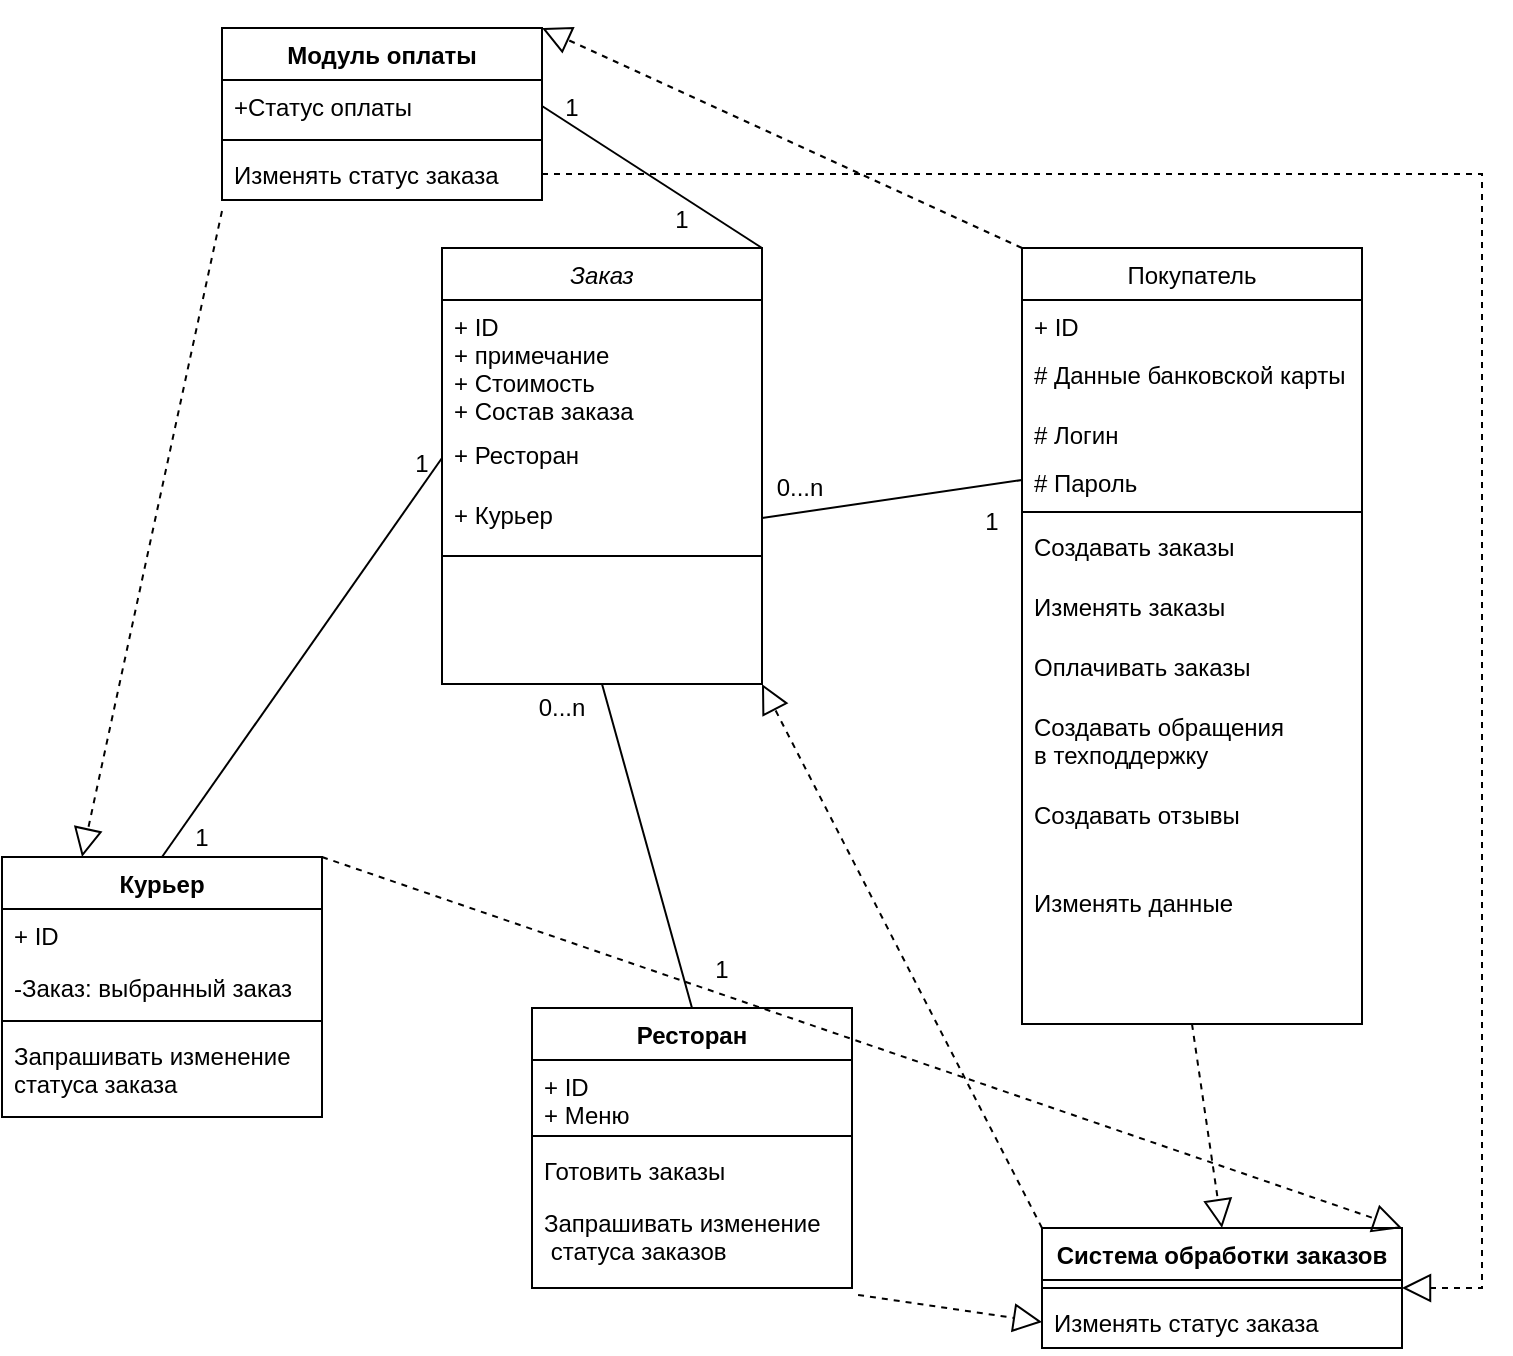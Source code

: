 <mxfile version="20.5.1" type="github">
  <diagram id="C5RBs43oDa-KdzZeNtuy" name="Page-1">
    <mxGraphModel dx="1238" dy="1858" grid="1" gridSize="10" guides="1" tooltips="1" connect="1" arrows="1" fold="1" page="1" pageScale="1" pageWidth="827" pageHeight="1169" math="0" shadow="0">
      <root>
        <mxCell id="WIyWlLk6GJQsqaUBKTNV-0" />
        <mxCell id="WIyWlLk6GJQsqaUBKTNV-1" parent="WIyWlLk6GJQsqaUBKTNV-0" />
        <mxCell id="zkfFHV4jXpPFQw0GAbJ--0" value="Заказ" style="swimlane;fontStyle=2;align=center;verticalAlign=top;childLayout=stackLayout;horizontal=1;startSize=26;horizontalStack=0;resizeParent=1;resizeLast=0;collapsible=1;marginBottom=0;rounded=0;shadow=0;strokeWidth=1;" parent="WIyWlLk6GJQsqaUBKTNV-1" vertex="1">
          <mxGeometry x="220" y="120" width="160" height="218" as="geometry">
            <mxRectangle x="220" y="120" width="160" height="26" as="alternateBounds" />
          </mxGeometry>
        </mxCell>
        <mxCell id="-Dg_goSpoGg8Bxp5bxXI-58" value="+ ID&#xa;+ примечание&#xa;+ Стоимость&#xa;+ Состав заказа" style="text;align=left;verticalAlign=top;spacingLeft=4;spacingRight=4;overflow=hidden;rotatable=0;points=[[0,0.5],[1,0.5]];portConstraint=eastwest;" vertex="1" parent="zkfFHV4jXpPFQw0GAbJ--0">
          <mxGeometry y="26" width="160" height="64" as="geometry" />
        </mxCell>
        <mxCell id="-Dg_goSpoGg8Bxp5bxXI-59" value="+ Ресторан" style="text;align=left;verticalAlign=top;spacingLeft=4;spacingRight=4;overflow=hidden;rotatable=0;points=[[0,0.5],[1,0.5]];portConstraint=eastwest;" vertex="1" parent="zkfFHV4jXpPFQw0GAbJ--0">
          <mxGeometry y="90" width="160" height="30" as="geometry" />
        </mxCell>
        <mxCell id="zkfFHV4jXpPFQw0GAbJ--5" value="+ Курьер" style="text;align=left;verticalAlign=top;spacingLeft=4;spacingRight=4;overflow=hidden;rotatable=0;points=[[0,0.5],[1,0.5]];portConstraint=eastwest;" parent="zkfFHV4jXpPFQw0GAbJ--0" vertex="1">
          <mxGeometry y="120" width="160" height="30" as="geometry" />
        </mxCell>
        <mxCell id="zkfFHV4jXpPFQw0GAbJ--4" value="" style="line;html=1;strokeWidth=1;align=left;verticalAlign=middle;spacingTop=-1;spacingLeft=3;spacingRight=3;rotatable=0;labelPosition=right;points=[];portConstraint=eastwest;" parent="zkfFHV4jXpPFQw0GAbJ--0" vertex="1">
          <mxGeometry y="150" width="160" height="8" as="geometry" />
        </mxCell>
        <mxCell id="zkfFHV4jXpPFQw0GAbJ--6" value="Покупатель" style="swimlane;fontStyle=0;align=center;verticalAlign=top;childLayout=stackLayout;horizontal=1;startSize=26;horizontalStack=0;resizeParent=1;resizeLast=0;collapsible=1;marginBottom=0;rounded=0;shadow=0;strokeWidth=1;" parent="WIyWlLk6GJQsqaUBKTNV-1" vertex="1">
          <mxGeometry x="510" y="120" width="170" height="388" as="geometry">
            <mxRectangle x="130" y="380" width="160" height="26" as="alternateBounds" />
          </mxGeometry>
        </mxCell>
        <mxCell id="-Dg_goSpoGg8Bxp5bxXI-35" value="+ ID&#xa;" style="text;align=left;verticalAlign=top;spacingLeft=4;spacingRight=4;overflow=hidden;rotatable=0;points=[[0,0.5],[1,0.5]];portConstraint=eastwest;" vertex="1" parent="zkfFHV4jXpPFQw0GAbJ--6">
          <mxGeometry y="26" width="170" height="24" as="geometry" />
        </mxCell>
        <mxCell id="-Dg_goSpoGg8Bxp5bxXI-38" value="# Данные банковской карты" style="text;align=left;verticalAlign=top;spacingLeft=4;spacingRight=4;overflow=hidden;rotatable=0;points=[[0,0.5],[1,0.5]];portConstraint=eastwest;" vertex="1" parent="zkfFHV4jXpPFQw0GAbJ--6">
          <mxGeometry y="50" width="170" height="30" as="geometry" />
        </mxCell>
        <mxCell id="-Dg_goSpoGg8Bxp5bxXI-36" value="# Логин" style="text;align=left;verticalAlign=top;spacingLeft=4;spacingRight=4;overflow=hidden;rotatable=0;points=[[0,0.5],[1,0.5]];portConstraint=eastwest;" vertex="1" parent="zkfFHV4jXpPFQw0GAbJ--6">
          <mxGeometry y="80" width="170" height="24" as="geometry" />
        </mxCell>
        <mxCell id="zkfFHV4jXpPFQw0GAbJ--7" value="# Пароль" style="text;align=left;verticalAlign=top;spacingLeft=4;spacingRight=4;overflow=hidden;rotatable=0;points=[[0,0.5],[1,0.5]];portConstraint=eastwest;" parent="zkfFHV4jXpPFQw0GAbJ--6" vertex="1">
          <mxGeometry y="104" width="170" height="24" as="geometry" />
        </mxCell>
        <mxCell id="zkfFHV4jXpPFQw0GAbJ--9" value="" style="line;html=1;strokeWidth=1;align=left;verticalAlign=middle;spacingTop=-1;spacingLeft=3;spacingRight=3;rotatable=0;labelPosition=right;points=[];portConstraint=eastwest;" parent="zkfFHV4jXpPFQw0GAbJ--6" vertex="1">
          <mxGeometry y="128" width="170" height="8" as="geometry" />
        </mxCell>
        <mxCell id="-Dg_goSpoGg8Bxp5bxXI-39" value="Создавать заказы" style="text;align=left;verticalAlign=top;spacingLeft=4;spacingRight=4;overflow=hidden;rotatable=0;points=[[0,0.5],[1,0.5]];portConstraint=eastwest;" vertex="1" parent="zkfFHV4jXpPFQw0GAbJ--6">
          <mxGeometry y="136" width="170" height="30" as="geometry" />
        </mxCell>
        <mxCell id="-Dg_goSpoGg8Bxp5bxXI-40" value="Изменять заказы" style="text;align=left;verticalAlign=top;spacingLeft=4;spacingRight=4;overflow=hidden;rotatable=0;points=[[0,0.5],[1,0.5]];portConstraint=eastwest;" vertex="1" parent="zkfFHV4jXpPFQw0GAbJ--6">
          <mxGeometry y="166" width="170" height="30" as="geometry" />
        </mxCell>
        <mxCell id="-Dg_goSpoGg8Bxp5bxXI-41" value="Оплачивать заказы" style="text;align=left;verticalAlign=top;spacingLeft=4;spacingRight=4;overflow=hidden;rotatable=0;points=[[0,0.5],[1,0.5]];portConstraint=eastwest;" vertex="1" parent="zkfFHV4jXpPFQw0GAbJ--6">
          <mxGeometry y="196" width="170" height="30" as="geometry" />
        </mxCell>
        <mxCell id="-Dg_goSpoGg8Bxp5bxXI-42" value="Создавать обращения &#xa;в техподдержку" style="text;align=left;verticalAlign=top;spacingLeft=4;spacingRight=4;overflow=hidden;rotatable=0;points=[[0,0.5],[1,0.5]];portConstraint=eastwest;" vertex="1" parent="zkfFHV4jXpPFQw0GAbJ--6">
          <mxGeometry y="226" width="170" height="44" as="geometry" />
        </mxCell>
        <mxCell id="-Dg_goSpoGg8Bxp5bxXI-43" value="Создавать отзывы" style="text;align=left;verticalAlign=top;spacingLeft=4;spacingRight=4;overflow=hidden;rotatable=0;points=[[0,0.5],[1,0.5]];portConstraint=eastwest;" vertex="1" parent="zkfFHV4jXpPFQw0GAbJ--6">
          <mxGeometry y="270" width="170" height="44" as="geometry" />
        </mxCell>
        <mxCell id="-Dg_goSpoGg8Bxp5bxXI-34" value="Изменять данные" style="text;align=left;verticalAlign=top;spacingLeft=4;spacingRight=4;overflow=hidden;rotatable=0;points=[[0,0.5],[1,0.5]];portConstraint=eastwest;" vertex="1" parent="zkfFHV4jXpPFQw0GAbJ--6">
          <mxGeometry y="314" width="170" height="44" as="geometry" />
        </mxCell>
        <mxCell id="-Dg_goSpoGg8Bxp5bxXI-0" value="Ресторан" style="swimlane;fontStyle=1;align=center;verticalAlign=top;childLayout=stackLayout;horizontal=1;startSize=26;horizontalStack=0;resizeParent=1;resizeParentMax=0;resizeLast=0;collapsible=1;marginBottom=0;" vertex="1" parent="WIyWlLk6GJQsqaUBKTNV-1">
          <mxGeometry x="265" y="500" width="160" height="140" as="geometry" />
        </mxCell>
        <mxCell id="-Dg_goSpoGg8Bxp5bxXI-1" value="+ ID&#xa;+ Меню" style="text;strokeColor=none;fillColor=none;align=left;verticalAlign=top;spacingLeft=4;spacingRight=4;overflow=hidden;rotatable=0;points=[[0,0.5],[1,0.5]];portConstraint=eastwest;" vertex="1" parent="-Dg_goSpoGg8Bxp5bxXI-0">
          <mxGeometry y="26" width="160" height="34" as="geometry" />
        </mxCell>
        <mxCell id="-Dg_goSpoGg8Bxp5bxXI-2" value="" style="line;strokeWidth=1;fillColor=none;align=left;verticalAlign=middle;spacingTop=-1;spacingLeft=3;spacingRight=3;rotatable=0;labelPosition=right;points=[];portConstraint=eastwest;strokeColor=inherit;" vertex="1" parent="-Dg_goSpoGg8Bxp5bxXI-0">
          <mxGeometry y="60" width="160" height="8" as="geometry" />
        </mxCell>
        <mxCell id="-Dg_goSpoGg8Bxp5bxXI-49" value="Готовить заказы&#xa;" style="text;strokeColor=none;fillColor=none;align=left;verticalAlign=top;spacingLeft=4;spacingRight=4;overflow=hidden;rotatable=0;points=[[0,0.5],[1,0.5]];portConstraint=eastwest;" vertex="1" parent="-Dg_goSpoGg8Bxp5bxXI-0">
          <mxGeometry y="68" width="160" height="26" as="geometry" />
        </mxCell>
        <mxCell id="-Dg_goSpoGg8Bxp5bxXI-3" value="Запрашивать изменение&#xa; статуса заказов" style="text;strokeColor=none;fillColor=none;align=left;verticalAlign=top;spacingLeft=4;spacingRight=4;overflow=hidden;rotatable=0;points=[[0,0.5],[1,0.5]];portConstraint=eastwest;" vertex="1" parent="-Dg_goSpoGg8Bxp5bxXI-0">
          <mxGeometry y="94" width="160" height="46" as="geometry" />
        </mxCell>
        <mxCell id="-Dg_goSpoGg8Bxp5bxXI-44" value="" style="endArrow=none;html=1;rounded=0;entryX=0;entryY=0.5;entryDx=0;entryDy=0;exitX=1;exitY=0.5;exitDx=0;exitDy=0;" edge="1" parent="WIyWlLk6GJQsqaUBKTNV-1" source="zkfFHV4jXpPFQw0GAbJ--5" target="zkfFHV4jXpPFQw0GAbJ--7">
          <mxGeometry width="50" height="50" relative="1" as="geometry">
            <mxPoint x="380" y="134" as="sourcePoint" />
            <mxPoint x="470" y="144" as="targetPoint" />
          </mxGeometry>
        </mxCell>
        <mxCell id="-Dg_goSpoGg8Bxp5bxXI-45" value="1" style="text;html=1;strokeColor=none;fillColor=none;align=center;verticalAlign=middle;whiteSpace=wrap;rounded=0;" vertex="1" parent="WIyWlLk6GJQsqaUBKTNV-1">
          <mxGeometry x="480" y="247" width="30" height="20" as="geometry" />
        </mxCell>
        <mxCell id="-Dg_goSpoGg8Bxp5bxXI-47" value="0...n" style="text;html=1;strokeColor=none;fillColor=none;align=center;verticalAlign=middle;whiteSpace=wrap;rounded=0;" vertex="1" parent="WIyWlLk6GJQsqaUBKTNV-1">
          <mxGeometry x="384" y="233" width="30" height="14" as="geometry" />
        </mxCell>
        <mxCell id="-Dg_goSpoGg8Bxp5bxXI-50" value="" style="endArrow=none;html=1;rounded=0;entryX=0.5;entryY=1;entryDx=0;entryDy=0;exitX=0.5;exitY=0;exitDx=0;exitDy=0;" edge="1" parent="WIyWlLk6GJQsqaUBKTNV-1" source="-Dg_goSpoGg8Bxp5bxXI-0" target="zkfFHV4jXpPFQw0GAbJ--0">
          <mxGeometry width="50" height="50" relative="1" as="geometry">
            <mxPoint x="460" y="340" as="sourcePoint" />
            <mxPoint x="510" y="290" as="targetPoint" />
          </mxGeometry>
        </mxCell>
        <mxCell id="-Dg_goSpoGg8Bxp5bxXI-51" value="1" style="text;html=1;strokeColor=none;fillColor=none;align=center;verticalAlign=middle;whiteSpace=wrap;rounded=0;" vertex="1" parent="WIyWlLk6GJQsqaUBKTNV-1">
          <mxGeometry x="350" y="470" width="20" height="21" as="geometry" />
        </mxCell>
        <mxCell id="-Dg_goSpoGg8Bxp5bxXI-52" value="0...n" style="text;html=1;strokeColor=none;fillColor=none;align=center;verticalAlign=middle;whiteSpace=wrap;rounded=0;" vertex="1" parent="WIyWlLk6GJQsqaUBKTNV-1">
          <mxGeometry x="265" y="340" width="30" height="20" as="geometry" />
        </mxCell>
        <mxCell id="-Dg_goSpoGg8Bxp5bxXI-53" value="Курьер" style="swimlane;fontStyle=1;align=center;verticalAlign=top;childLayout=stackLayout;horizontal=1;startSize=26;horizontalStack=0;resizeParent=1;resizeParentMax=0;resizeLast=0;collapsible=1;marginBottom=0;" vertex="1" parent="WIyWlLk6GJQsqaUBKTNV-1">
          <mxGeometry y="424.5" width="160" height="130" as="geometry" />
        </mxCell>
        <mxCell id="-Dg_goSpoGg8Bxp5bxXI-57" value="+ ID&#xa;" style="text;strokeColor=none;fillColor=none;align=left;verticalAlign=top;spacingLeft=4;spacingRight=4;overflow=hidden;rotatable=0;points=[[0,0.5],[1,0.5]];portConstraint=eastwest;" vertex="1" parent="-Dg_goSpoGg8Bxp5bxXI-53">
          <mxGeometry y="26" width="160" height="26" as="geometry" />
        </mxCell>
        <mxCell id="-Dg_goSpoGg8Bxp5bxXI-61" value="-Заказ: выбранный заказ" style="text;strokeColor=none;fillColor=none;align=left;verticalAlign=top;spacingLeft=4;spacingRight=4;overflow=hidden;rotatable=0;points=[[0,0.5],[1,0.5]];portConstraint=eastwest;" vertex="1" parent="-Dg_goSpoGg8Bxp5bxXI-53">
          <mxGeometry y="52" width="160" height="26" as="geometry" />
        </mxCell>
        <mxCell id="-Dg_goSpoGg8Bxp5bxXI-55" value="" style="line;strokeWidth=1;fillColor=none;align=left;verticalAlign=middle;spacingTop=-1;spacingLeft=3;spacingRight=3;rotatable=0;labelPosition=right;points=[];portConstraint=eastwest;strokeColor=inherit;" vertex="1" parent="-Dg_goSpoGg8Bxp5bxXI-53">
          <mxGeometry y="78" width="160" height="8" as="geometry" />
        </mxCell>
        <mxCell id="-Dg_goSpoGg8Bxp5bxXI-54" value="Запрашивать изменение &#xa;статуса заказа" style="text;strokeColor=none;fillColor=none;align=left;verticalAlign=top;spacingLeft=4;spacingRight=4;overflow=hidden;rotatable=0;points=[[0,0.5],[1,0.5]];portConstraint=eastwest;" vertex="1" parent="-Dg_goSpoGg8Bxp5bxXI-53">
          <mxGeometry y="86" width="160" height="44" as="geometry" />
        </mxCell>
        <mxCell id="-Dg_goSpoGg8Bxp5bxXI-62" value="" style="endArrow=none;html=1;rounded=0;exitX=0.5;exitY=0;exitDx=0;exitDy=0;entryX=0;entryY=0.5;entryDx=0;entryDy=0;" edge="1" parent="WIyWlLk6GJQsqaUBKTNV-1" source="-Dg_goSpoGg8Bxp5bxXI-53" target="-Dg_goSpoGg8Bxp5bxXI-59">
          <mxGeometry width="50" height="50" relative="1" as="geometry">
            <mxPoint x="470" y="430" as="sourcePoint" />
            <mxPoint x="520" y="380" as="targetPoint" />
          </mxGeometry>
        </mxCell>
        <mxCell id="-Dg_goSpoGg8Bxp5bxXI-64" value="1" style="text;html=1;strokeColor=none;fillColor=none;align=center;verticalAlign=middle;whiteSpace=wrap;rounded=0;" vertex="1" parent="WIyWlLk6GJQsqaUBKTNV-1">
          <mxGeometry x="90" y="410" width="20" height="10" as="geometry" />
        </mxCell>
        <mxCell id="-Dg_goSpoGg8Bxp5bxXI-65" value="1" style="text;html=1;strokeColor=none;fillColor=none;align=center;verticalAlign=middle;whiteSpace=wrap;rounded=0;" vertex="1" parent="WIyWlLk6GJQsqaUBKTNV-1">
          <mxGeometry x="200" y="223" width="20" height="10" as="geometry" />
        </mxCell>
        <mxCell id="-Dg_goSpoGg8Bxp5bxXI-66" value="Система обработки заказов" style="swimlane;fontStyle=1;align=center;verticalAlign=top;childLayout=stackLayout;horizontal=1;startSize=26;horizontalStack=0;resizeParent=1;resizeParentMax=0;resizeLast=0;collapsible=1;marginBottom=0;" vertex="1" parent="WIyWlLk6GJQsqaUBKTNV-1">
          <mxGeometry x="520" y="610" width="180" height="60" as="geometry" />
        </mxCell>
        <mxCell id="-Dg_goSpoGg8Bxp5bxXI-68" value="" style="line;strokeWidth=1;fillColor=none;align=left;verticalAlign=middle;spacingTop=-1;spacingLeft=3;spacingRight=3;rotatable=0;labelPosition=right;points=[];portConstraint=eastwest;strokeColor=inherit;" vertex="1" parent="-Dg_goSpoGg8Bxp5bxXI-66">
          <mxGeometry y="26" width="180" height="8" as="geometry" />
        </mxCell>
        <mxCell id="-Dg_goSpoGg8Bxp5bxXI-69" value="Изменять статус заказа" style="text;strokeColor=none;fillColor=none;align=left;verticalAlign=top;spacingLeft=4;spacingRight=4;overflow=hidden;rotatable=0;points=[[0,0.5],[1,0.5]];portConstraint=eastwest;" vertex="1" parent="-Dg_goSpoGg8Bxp5bxXI-66">
          <mxGeometry y="34" width="180" height="26" as="geometry" />
        </mxCell>
        <mxCell id="-Dg_goSpoGg8Bxp5bxXI-70" value="" style="endArrow=block;dashed=1;endFill=0;endSize=12;html=1;rounded=0;exitX=0;exitY=0;exitDx=0;exitDy=0;entryX=1;entryY=1;entryDx=0;entryDy=0;" edge="1" parent="WIyWlLk6GJQsqaUBKTNV-1" source="-Dg_goSpoGg8Bxp5bxXI-66" target="zkfFHV4jXpPFQw0GAbJ--0">
          <mxGeometry width="160" relative="1" as="geometry">
            <mxPoint x="500" y="520" as="sourcePoint" />
            <mxPoint x="660" y="520" as="targetPoint" />
          </mxGeometry>
        </mxCell>
        <mxCell id="-Dg_goSpoGg8Bxp5bxXI-71" value="" style="endArrow=block;dashed=1;endFill=0;endSize=12;html=1;rounded=0;exitX=1.019;exitY=1.076;exitDx=0;exitDy=0;exitPerimeter=0;entryX=0;entryY=0.5;entryDx=0;entryDy=0;" edge="1" parent="WIyWlLk6GJQsqaUBKTNV-1" source="-Dg_goSpoGg8Bxp5bxXI-3" target="-Dg_goSpoGg8Bxp5bxXI-69">
          <mxGeometry width="160" relative="1" as="geometry">
            <mxPoint x="500" y="520" as="sourcePoint" />
            <mxPoint x="660" y="520" as="targetPoint" />
          </mxGeometry>
        </mxCell>
        <mxCell id="-Dg_goSpoGg8Bxp5bxXI-72" value="" style="endArrow=block;dashed=1;endFill=0;endSize=12;html=1;rounded=0;exitX=1;exitY=0;exitDx=0;exitDy=0;entryX=1;entryY=0;entryDx=0;entryDy=0;" edge="1" parent="WIyWlLk6GJQsqaUBKTNV-1" source="-Dg_goSpoGg8Bxp5bxXI-53" target="-Dg_goSpoGg8Bxp5bxXI-66">
          <mxGeometry width="160" relative="1" as="geometry">
            <mxPoint x="500" y="520" as="sourcePoint" />
            <mxPoint x="660" y="520" as="targetPoint" />
          </mxGeometry>
        </mxCell>
        <mxCell id="-Dg_goSpoGg8Bxp5bxXI-73" value="" style="endArrow=block;dashed=1;endFill=0;endSize=12;html=1;rounded=0;exitX=0.5;exitY=1;exitDx=0;exitDy=0;entryX=0.5;entryY=0;entryDx=0;entryDy=0;" edge="1" parent="WIyWlLk6GJQsqaUBKTNV-1" source="zkfFHV4jXpPFQw0GAbJ--6" target="-Dg_goSpoGg8Bxp5bxXI-66">
          <mxGeometry width="160" relative="1" as="geometry">
            <mxPoint x="500" y="470" as="sourcePoint" />
            <mxPoint x="660" y="470" as="targetPoint" />
          </mxGeometry>
        </mxCell>
        <mxCell id="-Dg_goSpoGg8Bxp5bxXI-79" value="Модуль оплаты" style="swimlane;fontStyle=1;align=center;verticalAlign=top;childLayout=stackLayout;horizontal=1;startSize=26;horizontalStack=0;resizeParent=1;resizeParentMax=0;resizeLast=0;collapsible=1;marginBottom=0;" vertex="1" parent="WIyWlLk6GJQsqaUBKTNV-1">
          <mxGeometry x="110" y="10" width="160" height="86" as="geometry" />
        </mxCell>
        <mxCell id="-Dg_goSpoGg8Bxp5bxXI-80" value="+Статус оплаты" style="text;strokeColor=none;fillColor=none;align=left;verticalAlign=top;spacingLeft=4;spacingRight=4;overflow=hidden;rotatable=0;points=[[0,0.5],[1,0.5]];portConstraint=eastwest;" vertex="1" parent="-Dg_goSpoGg8Bxp5bxXI-79">
          <mxGeometry y="26" width="160" height="26" as="geometry" />
        </mxCell>
        <mxCell id="-Dg_goSpoGg8Bxp5bxXI-81" value="" style="line;strokeWidth=1;fillColor=none;align=left;verticalAlign=middle;spacingTop=-1;spacingLeft=3;spacingRight=3;rotatable=0;labelPosition=right;points=[];portConstraint=eastwest;strokeColor=inherit;" vertex="1" parent="-Dg_goSpoGg8Bxp5bxXI-79">
          <mxGeometry y="52" width="160" height="8" as="geometry" />
        </mxCell>
        <mxCell id="-Dg_goSpoGg8Bxp5bxXI-82" value="Изменять статус заказа" style="text;strokeColor=none;fillColor=none;align=left;verticalAlign=top;spacingLeft=4;spacingRight=4;overflow=hidden;rotatable=0;points=[[0,0.5],[1,0.5]];portConstraint=eastwest;" vertex="1" parent="-Dg_goSpoGg8Bxp5bxXI-79">
          <mxGeometry y="60" width="160" height="26" as="geometry" />
        </mxCell>
        <mxCell id="-Dg_goSpoGg8Bxp5bxXI-83" value="" style="endArrow=block;dashed=1;endFill=0;endSize=12;html=1;rounded=0;exitX=0;exitY=1.212;exitDx=0;exitDy=0;exitPerimeter=0;entryX=0.25;entryY=0;entryDx=0;entryDy=0;" edge="1" parent="WIyWlLk6GJQsqaUBKTNV-1" source="-Dg_goSpoGg8Bxp5bxXI-82" target="-Dg_goSpoGg8Bxp5bxXI-53">
          <mxGeometry width="160" relative="1" as="geometry">
            <mxPoint x="500" y="350" as="sourcePoint" />
            <mxPoint x="660" y="350" as="targetPoint" />
          </mxGeometry>
        </mxCell>
        <mxCell id="-Dg_goSpoGg8Bxp5bxXI-84" value="" style="endArrow=block;dashed=1;endFill=0;endSize=12;html=1;rounded=0;exitX=0;exitY=0;exitDx=0;exitDy=0;entryX=1;entryY=0;entryDx=0;entryDy=0;" edge="1" parent="WIyWlLk6GJQsqaUBKTNV-1" source="zkfFHV4jXpPFQw0GAbJ--6" target="-Dg_goSpoGg8Bxp5bxXI-79">
          <mxGeometry width="160" relative="1" as="geometry">
            <mxPoint x="500" y="350" as="sourcePoint" />
            <mxPoint x="660" y="350" as="targetPoint" />
          </mxGeometry>
        </mxCell>
        <mxCell id="-Dg_goSpoGg8Bxp5bxXI-85" value="" style="endArrow=none;html=1;rounded=0;entryX=1;entryY=0.5;entryDx=0;entryDy=0;exitX=1;exitY=0;exitDx=0;exitDy=0;" edge="1" parent="WIyWlLk6GJQsqaUBKTNV-1" source="zkfFHV4jXpPFQw0GAbJ--0" target="-Dg_goSpoGg8Bxp5bxXI-80">
          <mxGeometry width="50" height="50" relative="1" as="geometry">
            <mxPoint x="560" y="370" as="sourcePoint" />
            <mxPoint x="610" y="320" as="targetPoint" />
          </mxGeometry>
        </mxCell>
        <mxCell id="-Dg_goSpoGg8Bxp5bxXI-86" value="1" style="text;html=1;strokeColor=none;fillColor=none;align=center;verticalAlign=middle;whiteSpace=wrap;rounded=0;" vertex="1" parent="WIyWlLk6GJQsqaUBKTNV-1">
          <mxGeometry x="320" y="96" width="40" height="20" as="geometry" />
        </mxCell>
        <mxCell id="-Dg_goSpoGg8Bxp5bxXI-87" value="1" style="text;html=1;strokeColor=none;fillColor=none;align=center;verticalAlign=middle;whiteSpace=wrap;rounded=0;" vertex="1" parent="WIyWlLk6GJQsqaUBKTNV-1">
          <mxGeometry x="265" y="40" width="40" height="20" as="geometry" />
        </mxCell>
        <mxCell id="-Dg_goSpoGg8Bxp5bxXI-88" value="" style="endArrow=block;dashed=1;endFill=0;endSize=12;html=1;rounded=0;exitX=1;exitY=0.5;exitDx=0;exitDy=0;entryX=1;entryY=0.5;entryDx=0;entryDy=0;" edge="1" parent="WIyWlLk6GJQsqaUBKTNV-1" source="-Dg_goSpoGg8Bxp5bxXI-82" target="-Dg_goSpoGg8Bxp5bxXI-66">
          <mxGeometry width="160" relative="1" as="geometry">
            <mxPoint x="500" y="310" as="sourcePoint" />
            <mxPoint x="660" y="310" as="targetPoint" />
            <Array as="points">
              <mxPoint x="740" y="83" />
              <mxPoint x="740" y="640" />
            </Array>
          </mxGeometry>
        </mxCell>
      </root>
    </mxGraphModel>
  </diagram>
</mxfile>
